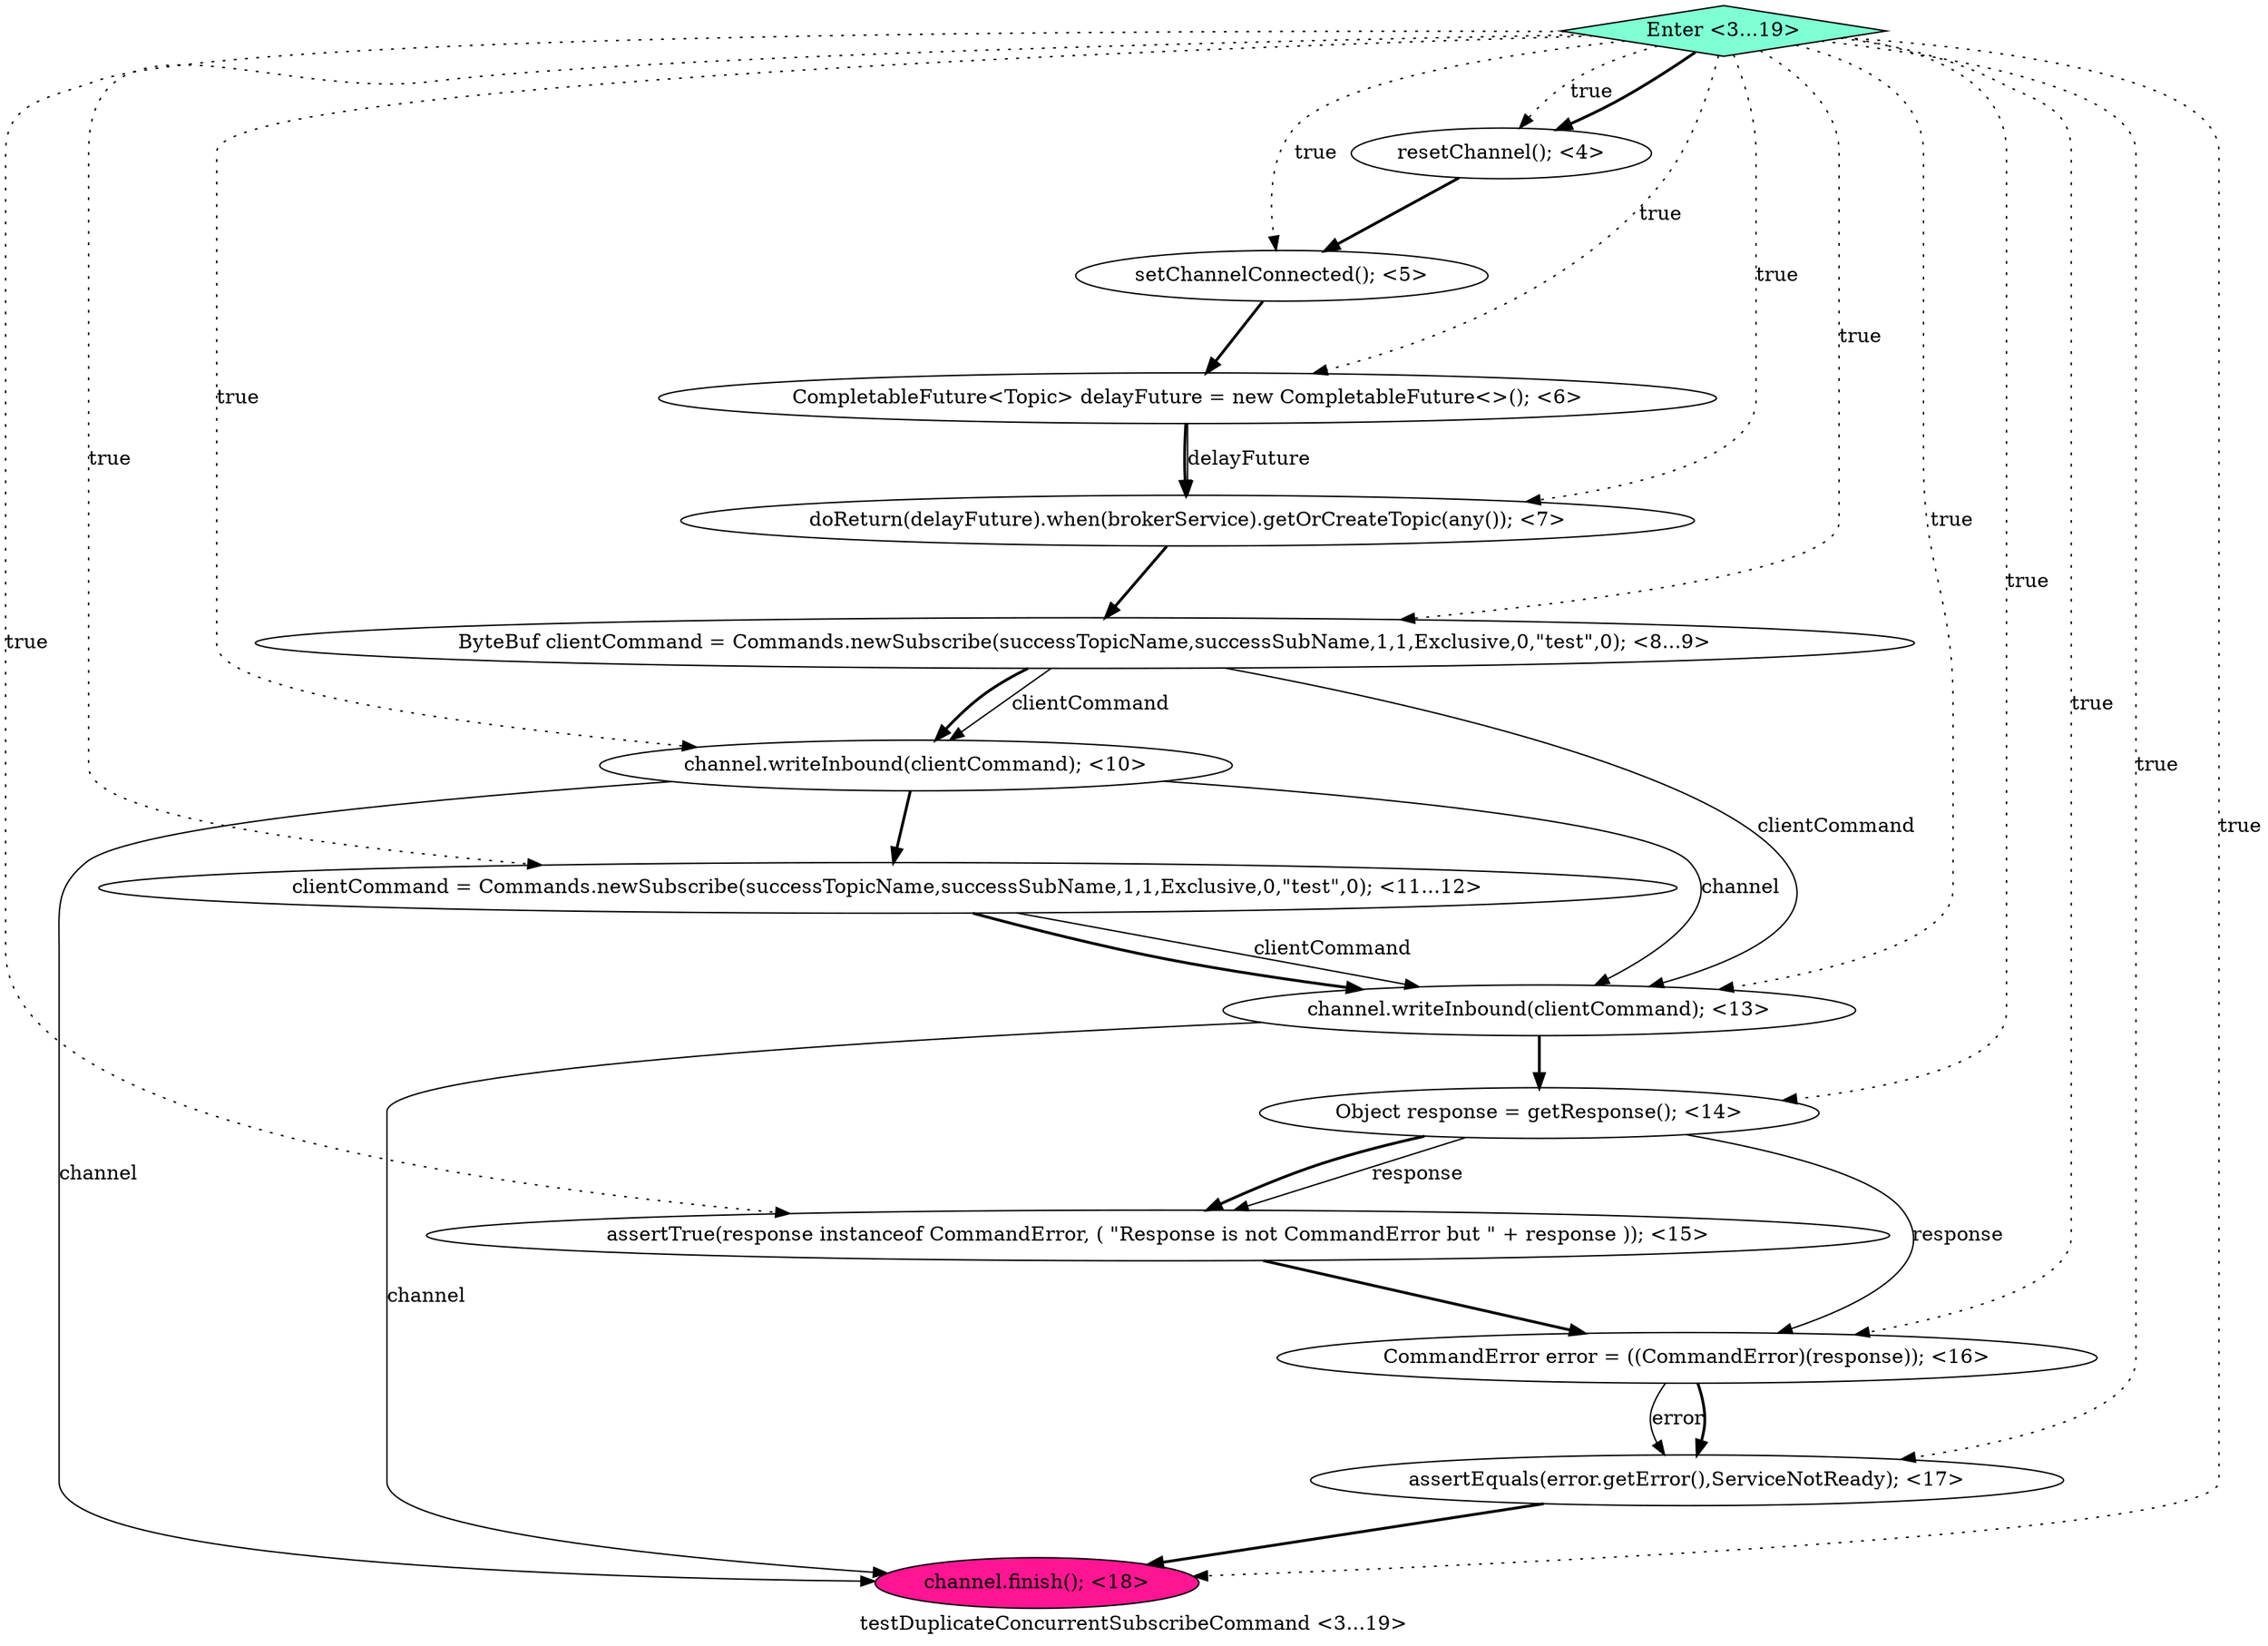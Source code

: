 digraph PDG {
label = "testDuplicateConcurrentSubscribeCommand <3...19>";
0.10 [style = filled, label = "CommandError error = ((CommandError)(response)); <16>", fillcolor = white, shape = ellipse];
0.6 [style = filled, label = "clientCommand = Commands.newSubscribe(successTopicName,successSubName,1,1,Exclusive,0,\"test\",0); <11...12>", fillcolor = white, shape = ellipse];
0.3 [style = filled, label = "doReturn(delayFuture).when(brokerService).getOrCreateTopic(any()); <7>", fillcolor = white, shape = ellipse];
0.11 [style = filled, label = "assertEquals(error.getError(),ServiceNotReady); <17>", fillcolor = white, shape = ellipse];
0.5 [style = filled, label = "channel.writeInbound(clientCommand); <10>", fillcolor = white, shape = ellipse];
0.7 [style = filled, label = "channel.writeInbound(clientCommand); <13>", fillcolor = white, shape = ellipse];
0.4 [style = filled, label = "ByteBuf clientCommand = Commands.newSubscribe(successTopicName,successSubName,1,1,Exclusive,0,\"test\",0); <8...9>", fillcolor = white, shape = ellipse];
0.1 [style = filled, label = "setChannelConnected(); <5>", fillcolor = white, shape = ellipse];
0.13 [style = filled, label = "Enter <3...19>", fillcolor = aquamarine, shape = diamond];
0.0 [style = filled, label = "resetChannel(); <4>", fillcolor = white, shape = ellipse];
0.8 [style = filled, label = "Object response = getResponse(); <14>", fillcolor = white, shape = ellipse];
0.9 [style = filled, label = "assertTrue(response instanceof CommandError, ( \"Response is not CommandError but \" + response )); <15>", fillcolor = white, shape = ellipse];
0.2 [style = filled, label = "CompletableFuture<Topic> delayFuture = new CompletableFuture<>(); <6>", fillcolor = white, shape = ellipse];
0.12 [style = filled, label = "channel.finish(); <18>", fillcolor = deeppink, shape = ellipse];
0.0 -> 0.1 [style = bold, label=""];
0.1 -> 0.2 [style = bold, label=""];
0.2 -> 0.3 [style = solid, label="delayFuture"];
0.2 -> 0.3 [style = bold, label=""];
0.3 -> 0.4 [style = bold, label=""];
0.4 -> 0.5 [style = solid, label="clientCommand"];
0.4 -> 0.5 [style = bold, label=""];
0.4 -> 0.7 [style = solid, label="clientCommand"];
0.5 -> 0.6 [style = bold, label=""];
0.5 -> 0.7 [style = solid, label="channel"];
0.5 -> 0.12 [style = solid, label="channel"];
0.6 -> 0.7 [style = solid, label="clientCommand"];
0.6 -> 0.7 [style = bold, label=""];
0.7 -> 0.8 [style = bold, label=""];
0.7 -> 0.12 [style = solid, label="channel"];
0.8 -> 0.9 [style = solid, label="response"];
0.8 -> 0.9 [style = bold, label=""];
0.8 -> 0.10 [style = solid, label="response"];
0.9 -> 0.10 [style = bold, label=""];
0.10 -> 0.11 [style = solid, label="error"];
0.10 -> 0.11 [style = bold, label=""];
0.11 -> 0.12 [style = bold, label=""];
0.13 -> 0.0 [style = dotted, label="true"];
0.13 -> 0.0 [style = bold, label=""];
0.13 -> 0.1 [style = dotted, label="true"];
0.13 -> 0.2 [style = dotted, label="true"];
0.13 -> 0.3 [style = dotted, label="true"];
0.13 -> 0.4 [style = dotted, label="true"];
0.13 -> 0.5 [style = dotted, label="true"];
0.13 -> 0.6 [style = dotted, label="true"];
0.13 -> 0.7 [style = dotted, label="true"];
0.13 -> 0.8 [style = dotted, label="true"];
0.13 -> 0.9 [style = dotted, label="true"];
0.13 -> 0.10 [style = dotted, label="true"];
0.13 -> 0.11 [style = dotted, label="true"];
0.13 -> 0.12 [style = dotted, label="true"];
}
